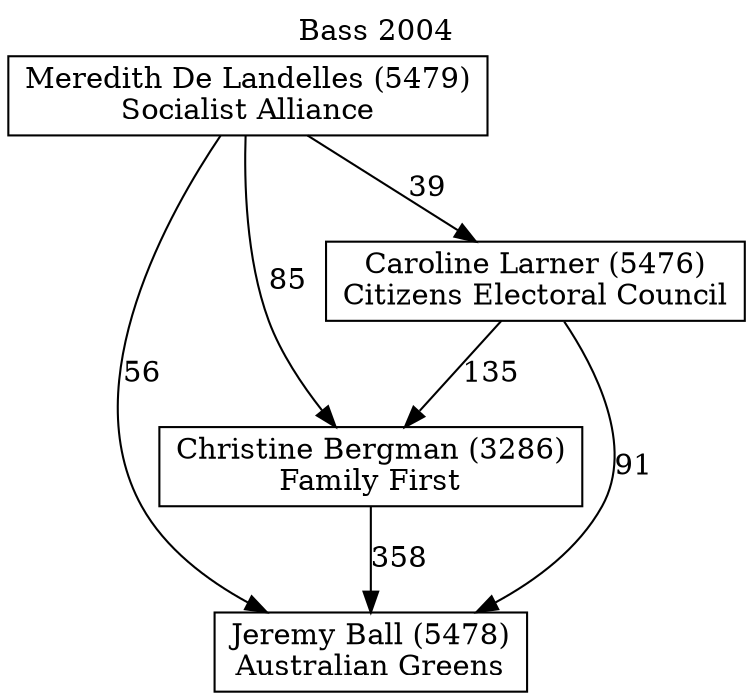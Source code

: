 // House preference flow
digraph "Jeremy Ball (5478)_Bass_2004" {
	graph [label="Bass 2004" labelloc=t mclimit=10]
	node [shape=box]
	"Jeremy Ball (5478)" [label="Jeremy Ball (5478)
Australian Greens"]
	"Christine Bergman (3286)" [label="Christine Bergman (3286)
Family First"]
	"Caroline Larner (5476)" [label="Caroline Larner (5476)
Citizens Electoral Council"]
	"Meredith De Landelles (5479)" [label="Meredith De Landelles (5479)
Socialist Alliance"]
	"Jeremy Ball (5478)" [label="Jeremy Ball (5478)
Australian Greens"]
	"Caroline Larner (5476)" [label="Caroline Larner (5476)
Citizens Electoral Council"]
	"Meredith De Landelles (5479)" [label="Meredith De Landelles (5479)
Socialist Alliance"]
	"Jeremy Ball (5478)" [label="Jeremy Ball (5478)
Australian Greens"]
	"Meredith De Landelles (5479)" [label="Meredith De Landelles (5479)
Socialist Alliance"]
	"Meredith De Landelles (5479)" [label="Meredith De Landelles (5479)
Socialist Alliance"]
	"Caroline Larner (5476)" [label="Caroline Larner (5476)
Citizens Electoral Council"]
	"Meredith De Landelles (5479)" [label="Meredith De Landelles (5479)
Socialist Alliance"]
	"Meredith De Landelles (5479)" [label="Meredith De Landelles (5479)
Socialist Alliance"]
	"Christine Bergman (3286)" [label="Christine Bergman (3286)
Family First"]
	"Caroline Larner (5476)" [label="Caroline Larner (5476)
Citizens Electoral Council"]
	"Meredith De Landelles (5479)" [label="Meredith De Landelles (5479)
Socialist Alliance"]
	"Christine Bergman (3286)" [label="Christine Bergman (3286)
Family First"]
	"Meredith De Landelles (5479)" [label="Meredith De Landelles (5479)
Socialist Alliance"]
	"Meredith De Landelles (5479)" [label="Meredith De Landelles (5479)
Socialist Alliance"]
	"Caroline Larner (5476)" [label="Caroline Larner (5476)
Citizens Electoral Council"]
	"Meredith De Landelles (5479)" [label="Meredith De Landelles (5479)
Socialist Alliance"]
	"Meredith De Landelles (5479)" [label="Meredith De Landelles (5479)
Socialist Alliance"]
	"Christine Bergman (3286)" -> "Jeremy Ball (5478)" [label=358]
	"Caroline Larner (5476)" -> "Christine Bergman (3286)" [label=135]
	"Meredith De Landelles (5479)" -> "Caroline Larner (5476)" [label=39]
	"Caroline Larner (5476)" -> "Jeremy Ball (5478)" [label=91]
	"Meredith De Landelles (5479)" -> "Jeremy Ball (5478)" [label=56]
	"Meredith De Landelles (5479)" -> "Christine Bergman (3286)" [label=85]
}
